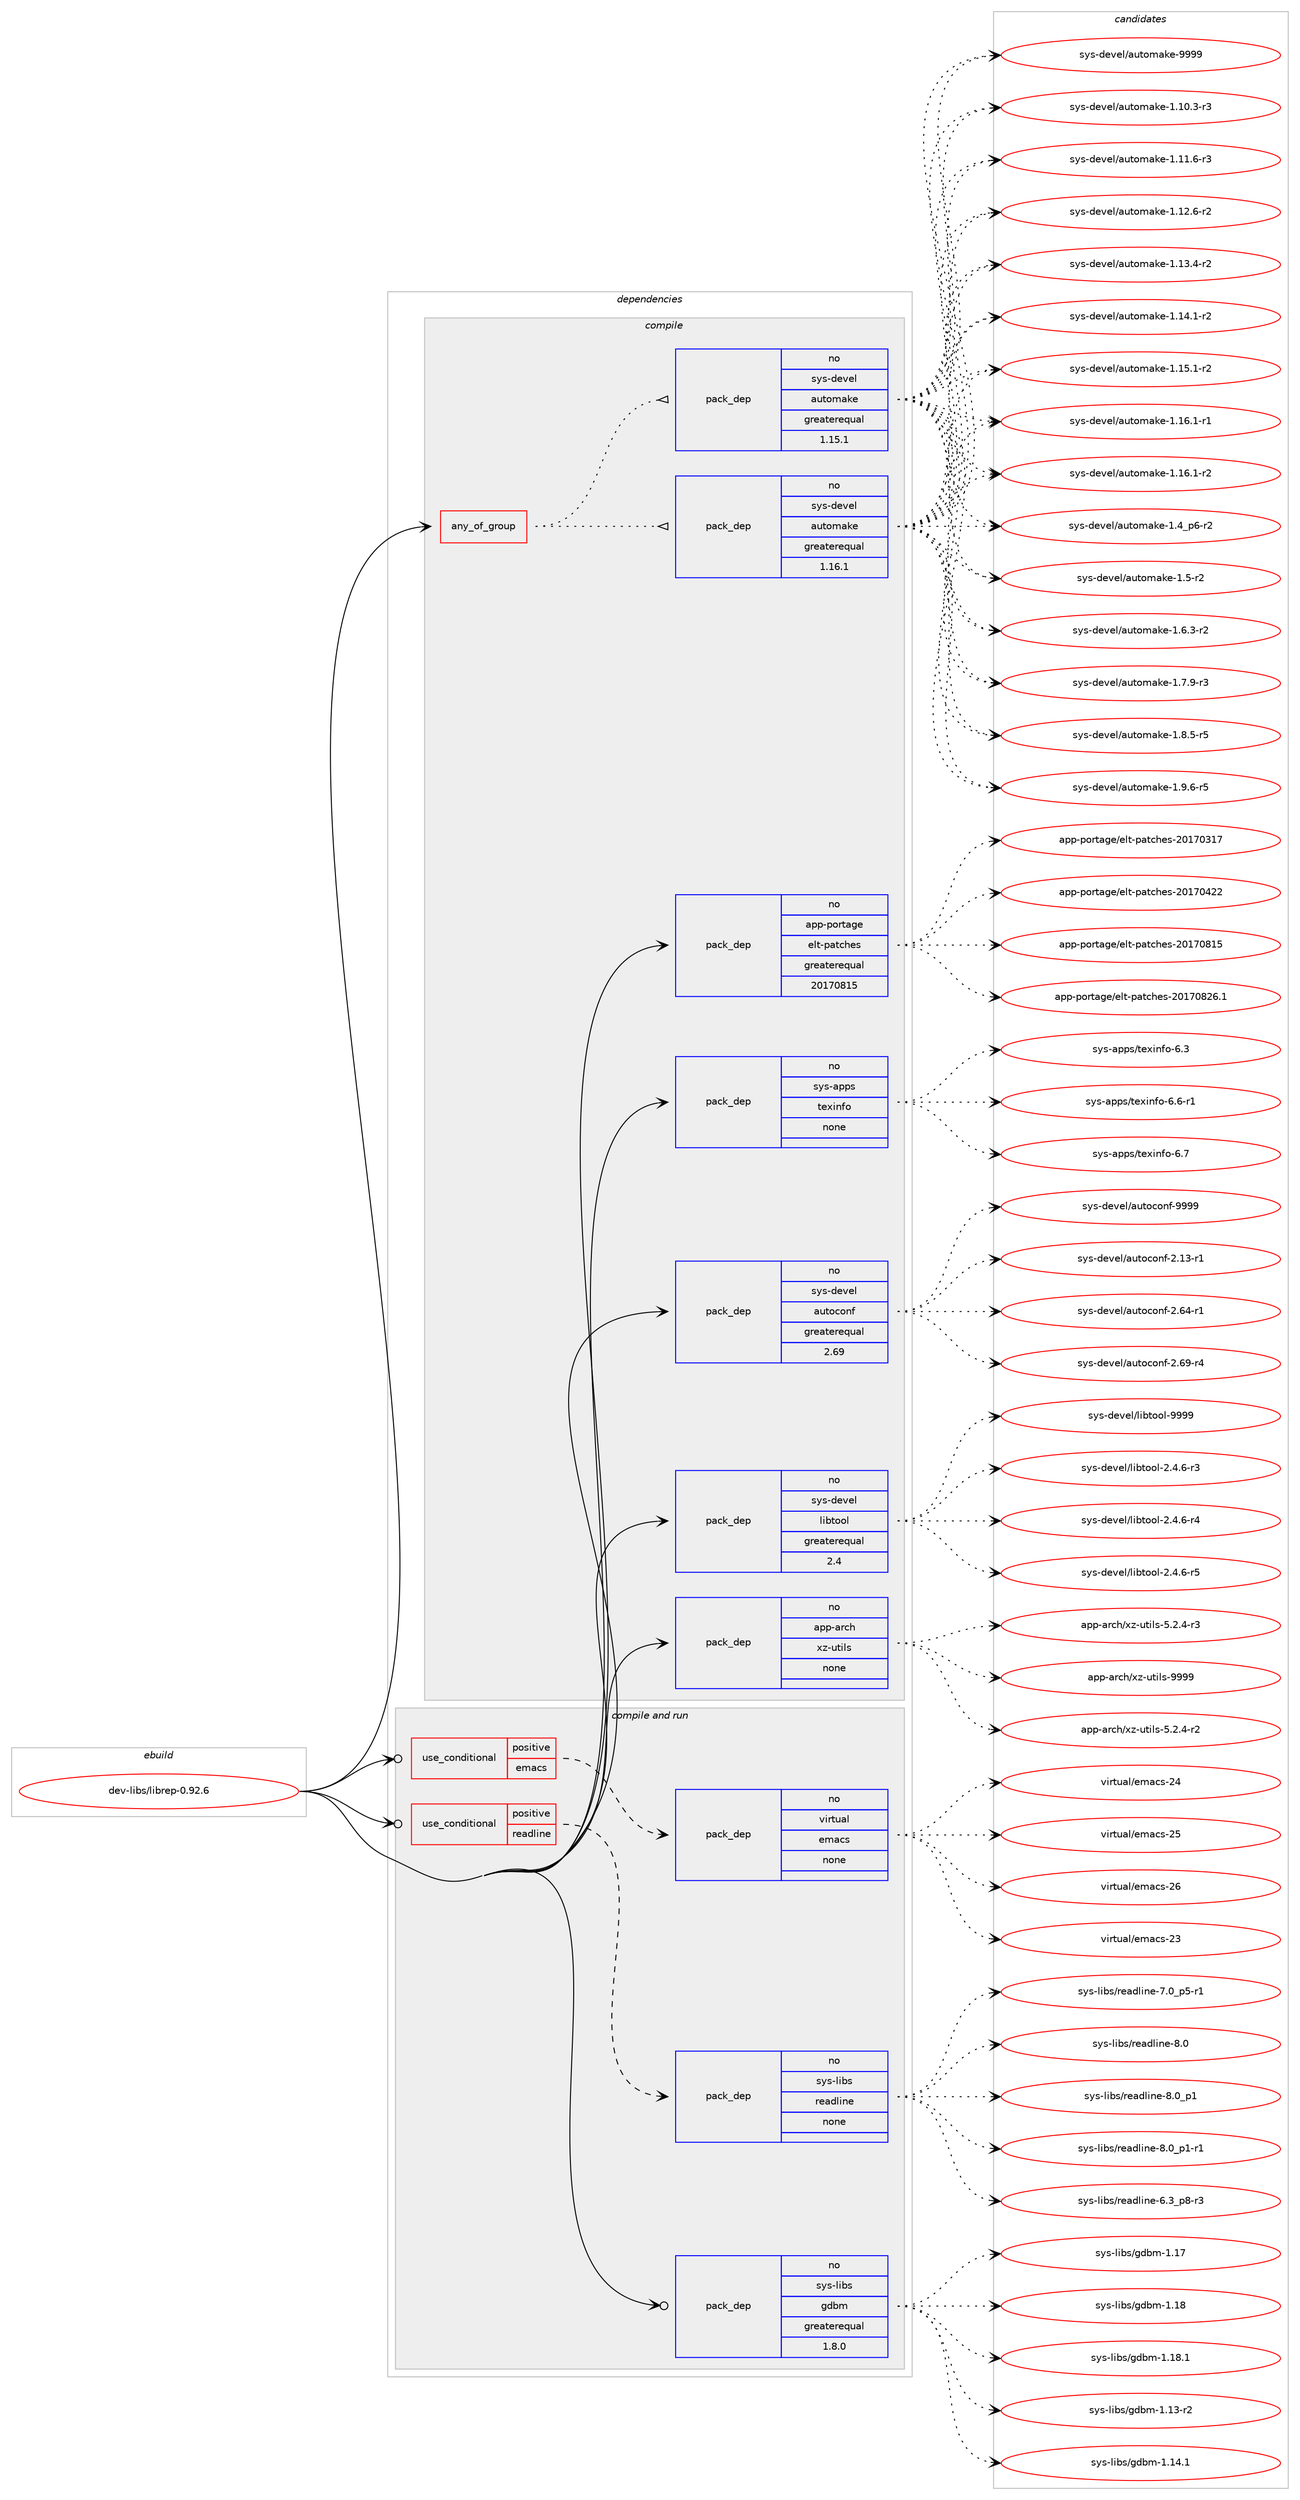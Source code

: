 digraph prolog {

# *************
# Graph options
# *************

newrank=true;
concentrate=true;
compound=true;
graph [rankdir=LR,fontname=Helvetica,fontsize=10,ranksep=1.5];#, ranksep=2.5, nodesep=0.2];
edge  [arrowhead=vee];
node  [fontname=Helvetica,fontsize=10];

# **********
# The ebuild
# **********

subgraph cluster_leftcol {
color=gray;
rank=same;
label=<<i>ebuild</i>>;
id [label="dev-libs/librep-0.92.6", color=red, width=4, href="../dev-libs/librep-0.92.6.svg"];
}

# ****************
# The dependencies
# ****************

subgraph cluster_midcol {
color=gray;
label=<<i>dependencies</i>>;
subgraph cluster_compile {
fillcolor="#eeeeee";
style=filled;
label=<<i>compile</i>>;
subgraph any11158 {
dependency566903 [label=<<TABLE BORDER="0" CELLBORDER="1" CELLSPACING="0" CELLPADDING="4"><TR><TD CELLPADDING="10">any_of_group</TD></TR></TABLE>>, shape=none, color=red];subgraph pack423344 {
dependency566904 [label=<<TABLE BORDER="0" CELLBORDER="1" CELLSPACING="0" CELLPADDING="4" WIDTH="220"><TR><TD ROWSPAN="6" CELLPADDING="30">pack_dep</TD></TR><TR><TD WIDTH="110">no</TD></TR><TR><TD>sys-devel</TD></TR><TR><TD>automake</TD></TR><TR><TD>greaterequal</TD></TR><TR><TD>1.16.1</TD></TR></TABLE>>, shape=none, color=blue];
}
dependency566903:e -> dependency566904:w [weight=20,style="dotted",arrowhead="oinv"];
subgraph pack423345 {
dependency566905 [label=<<TABLE BORDER="0" CELLBORDER="1" CELLSPACING="0" CELLPADDING="4" WIDTH="220"><TR><TD ROWSPAN="6" CELLPADDING="30">pack_dep</TD></TR><TR><TD WIDTH="110">no</TD></TR><TR><TD>sys-devel</TD></TR><TR><TD>automake</TD></TR><TR><TD>greaterequal</TD></TR><TR><TD>1.15.1</TD></TR></TABLE>>, shape=none, color=blue];
}
dependency566903:e -> dependency566905:w [weight=20,style="dotted",arrowhead="oinv"];
}
id:e -> dependency566903:w [weight=20,style="solid",arrowhead="vee"];
subgraph pack423346 {
dependency566906 [label=<<TABLE BORDER="0" CELLBORDER="1" CELLSPACING="0" CELLPADDING="4" WIDTH="220"><TR><TD ROWSPAN="6" CELLPADDING="30">pack_dep</TD></TR><TR><TD WIDTH="110">no</TD></TR><TR><TD>app-arch</TD></TR><TR><TD>xz-utils</TD></TR><TR><TD>none</TD></TR><TR><TD></TD></TR></TABLE>>, shape=none, color=blue];
}
id:e -> dependency566906:w [weight=20,style="solid",arrowhead="vee"];
subgraph pack423347 {
dependency566907 [label=<<TABLE BORDER="0" CELLBORDER="1" CELLSPACING="0" CELLPADDING="4" WIDTH="220"><TR><TD ROWSPAN="6" CELLPADDING="30">pack_dep</TD></TR><TR><TD WIDTH="110">no</TD></TR><TR><TD>app-portage</TD></TR><TR><TD>elt-patches</TD></TR><TR><TD>greaterequal</TD></TR><TR><TD>20170815</TD></TR></TABLE>>, shape=none, color=blue];
}
id:e -> dependency566907:w [weight=20,style="solid",arrowhead="vee"];
subgraph pack423348 {
dependency566908 [label=<<TABLE BORDER="0" CELLBORDER="1" CELLSPACING="0" CELLPADDING="4" WIDTH="220"><TR><TD ROWSPAN="6" CELLPADDING="30">pack_dep</TD></TR><TR><TD WIDTH="110">no</TD></TR><TR><TD>sys-apps</TD></TR><TR><TD>texinfo</TD></TR><TR><TD>none</TD></TR><TR><TD></TD></TR></TABLE>>, shape=none, color=blue];
}
id:e -> dependency566908:w [weight=20,style="solid",arrowhead="vee"];
subgraph pack423349 {
dependency566909 [label=<<TABLE BORDER="0" CELLBORDER="1" CELLSPACING="0" CELLPADDING="4" WIDTH="220"><TR><TD ROWSPAN="6" CELLPADDING="30">pack_dep</TD></TR><TR><TD WIDTH="110">no</TD></TR><TR><TD>sys-devel</TD></TR><TR><TD>autoconf</TD></TR><TR><TD>greaterequal</TD></TR><TR><TD>2.69</TD></TR></TABLE>>, shape=none, color=blue];
}
id:e -> dependency566909:w [weight=20,style="solid",arrowhead="vee"];
subgraph pack423350 {
dependency566910 [label=<<TABLE BORDER="0" CELLBORDER="1" CELLSPACING="0" CELLPADDING="4" WIDTH="220"><TR><TD ROWSPAN="6" CELLPADDING="30">pack_dep</TD></TR><TR><TD WIDTH="110">no</TD></TR><TR><TD>sys-devel</TD></TR><TR><TD>libtool</TD></TR><TR><TD>greaterequal</TD></TR><TR><TD>2.4</TD></TR></TABLE>>, shape=none, color=blue];
}
id:e -> dependency566910:w [weight=20,style="solid",arrowhead="vee"];
}
subgraph cluster_compileandrun {
fillcolor="#eeeeee";
style=filled;
label=<<i>compile and run</i>>;
subgraph cond132044 {
dependency566911 [label=<<TABLE BORDER="0" CELLBORDER="1" CELLSPACING="0" CELLPADDING="4"><TR><TD ROWSPAN="3" CELLPADDING="10">use_conditional</TD></TR><TR><TD>positive</TD></TR><TR><TD>emacs</TD></TR></TABLE>>, shape=none, color=red];
subgraph pack423351 {
dependency566912 [label=<<TABLE BORDER="0" CELLBORDER="1" CELLSPACING="0" CELLPADDING="4" WIDTH="220"><TR><TD ROWSPAN="6" CELLPADDING="30">pack_dep</TD></TR><TR><TD WIDTH="110">no</TD></TR><TR><TD>virtual</TD></TR><TR><TD>emacs</TD></TR><TR><TD>none</TD></TR><TR><TD></TD></TR></TABLE>>, shape=none, color=blue];
}
dependency566911:e -> dependency566912:w [weight=20,style="dashed",arrowhead="vee"];
}
id:e -> dependency566911:w [weight=20,style="solid",arrowhead="odotvee"];
subgraph cond132045 {
dependency566913 [label=<<TABLE BORDER="0" CELLBORDER="1" CELLSPACING="0" CELLPADDING="4"><TR><TD ROWSPAN="3" CELLPADDING="10">use_conditional</TD></TR><TR><TD>positive</TD></TR><TR><TD>readline</TD></TR></TABLE>>, shape=none, color=red];
subgraph pack423352 {
dependency566914 [label=<<TABLE BORDER="0" CELLBORDER="1" CELLSPACING="0" CELLPADDING="4" WIDTH="220"><TR><TD ROWSPAN="6" CELLPADDING="30">pack_dep</TD></TR><TR><TD WIDTH="110">no</TD></TR><TR><TD>sys-libs</TD></TR><TR><TD>readline</TD></TR><TR><TD>none</TD></TR><TR><TD></TD></TR></TABLE>>, shape=none, color=blue];
}
dependency566913:e -> dependency566914:w [weight=20,style="dashed",arrowhead="vee"];
}
id:e -> dependency566913:w [weight=20,style="solid",arrowhead="odotvee"];
subgraph pack423353 {
dependency566915 [label=<<TABLE BORDER="0" CELLBORDER="1" CELLSPACING="0" CELLPADDING="4" WIDTH="220"><TR><TD ROWSPAN="6" CELLPADDING="30">pack_dep</TD></TR><TR><TD WIDTH="110">no</TD></TR><TR><TD>sys-libs</TD></TR><TR><TD>gdbm</TD></TR><TR><TD>greaterequal</TD></TR><TR><TD>1.8.0</TD></TR></TABLE>>, shape=none, color=blue];
}
id:e -> dependency566915:w [weight=20,style="solid",arrowhead="odotvee"];
}
subgraph cluster_run {
fillcolor="#eeeeee";
style=filled;
label=<<i>run</i>>;
}
}

# **************
# The candidates
# **************

subgraph cluster_choices {
rank=same;
color=gray;
label=<<i>candidates</i>>;

subgraph choice423344 {
color=black;
nodesep=1;
choice11512111545100101118101108479711711611110997107101454946494846514511451 [label="sys-devel/automake-1.10.3-r3", color=red, width=4,href="../sys-devel/automake-1.10.3-r3.svg"];
choice11512111545100101118101108479711711611110997107101454946494946544511451 [label="sys-devel/automake-1.11.6-r3", color=red, width=4,href="../sys-devel/automake-1.11.6-r3.svg"];
choice11512111545100101118101108479711711611110997107101454946495046544511450 [label="sys-devel/automake-1.12.6-r2", color=red, width=4,href="../sys-devel/automake-1.12.6-r2.svg"];
choice11512111545100101118101108479711711611110997107101454946495146524511450 [label="sys-devel/automake-1.13.4-r2", color=red, width=4,href="../sys-devel/automake-1.13.4-r2.svg"];
choice11512111545100101118101108479711711611110997107101454946495246494511450 [label="sys-devel/automake-1.14.1-r2", color=red, width=4,href="../sys-devel/automake-1.14.1-r2.svg"];
choice11512111545100101118101108479711711611110997107101454946495346494511450 [label="sys-devel/automake-1.15.1-r2", color=red, width=4,href="../sys-devel/automake-1.15.1-r2.svg"];
choice11512111545100101118101108479711711611110997107101454946495446494511449 [label="sys-devel/automake-1.16.1-r1", color=red, width=4,href="../sys-devel/automake-1.16.1-r1.svg"];
choice11512111545100101118101108479711711611110997107101454946495446494511450 [label="sys-devel/automake-1.16.1-r2", color=red, width=4,href="../sys-devel/automake-1.16.1-r2.svg"];
choice115121115451001011181011084797117116111109971071014549465295112544511450 [label="sys-devel/automake-1.4_p6-r2", color=red, width=4,href="../sys-devel/automake-1.4_p6-r2.svg"];
choice11512111545100101118101108479711711611110997107101454946534511450 [label="sys-devel/automake-1.5-r2", color=red, width=4,href="../sys-devel/automake-1.5-r2.svg"];
choice115121115451001011181011084797117116111109971071014549465446514511450 [label="sys-devel/automake-1.6.3-r2", color=red, width=4,href="../sys-devel/automake-1.6.3-r2.svg"];
choice115121115451001011181011084797117116111109971071014549465546574511451 [label="sys-devel/automake-1.7.9-r3", color=red, width=4,href="../sys-devel/automake-1.7.9-r3.svg"];
choice115121115451001011181011084797117116111109971071014549465646534511453 [label="sys-devel/automake-1.8.5-r5", color=red, width=4,href="../sys-devel/automake-1.8.5-r5.svg"];
choice115121115451001011181011084797117116111109971071014549465746544511453 [label="sys-devel/automake-1.9.6-r5", color=red, width=4,href="../sys-devel/automake-1.9.6-r5.svg"];
choice115121115451001011181011084797117116111109971071014557575757 [label="sys-devel/automake-9999", color=red, width=4,href="../sys-devel/automake-9999.svg"];
dependency566904:e -> choice11512111545100101118101108479711711611110997107101454946494846514511451:w [style=dotted,weight="100"];
dependency566904:e -> choice11512111545100101118101108479711711611110997107101454946494946544511451:w [style=dotted,weight="100"];
dependency566904:e -> choice11512111545100101118101108479711711611110997107101454946495046544511450:w [style=dotted,weight="100"];
dependency566904:e -> choice11512111545100101118101108479711711611110997107101454946495146524511450:w [style=dotted,weight="100"];
dependency566904:e -> choice11512111545100101118101108479711711611110997107101454946495246494511450:w [style=dotted,weight="100"];
dependency566904:e -> choice11512111545100101118101108479711711611110997107101454946495346494511450:w [style=dotted,weight="100"];
dependency566904:e -> choice11512111545100101118101108479711711611110997107101454946495446494511449:w [style=dotted,weight="100"];
dependency566904:e -> choice11512111545100101118101108479711711611110997107101454946495446494511450:w [style=dotted,weight="100"];
dependency566904:e -> choice115121115451001011181011084797117116111109971071014549465295112544511450:w [style=dotted,weight="100"];
dependency566904:e -> choice11512111545100101118101108479711711611110997107101454946534511450:w [style=dotted,weight="100"];
dependency566904:e -> choice115121115451001011181011084797117116111109971071014549465446514511450:w [style=dotted,weight="100"];
dependency566904:e -> choice115121115451001011181011084797117116111109971071014549465546574511451:w [style=dotted,weight="100"];
dependency566904:e -> choice115121115451001011181011084797117116111109971071014549465646534511453:w [style=dotted,weight="100"];
dependency566904:e -> choice115121115451001011181011084797117116111109971071014549465746544511453:w [style=dotted,weight="100"];
dependency566904:e -> choice115121115451001011181011084797117116111109971071014557575757:w [style=dotted,weight="100"];
}
subgraph choice423345 {
color=black;
nodesep=1;
choice11512111545100101118101108479711711611110997107101454946494846514511451 [label="sys-devel/automake-1.10.3-r3", color=red, width=4,href="../sys-devel/automake-1.10.3-r3.svg"];
choice11512111545100101118101108479711711611110997107101454946494946544511451 [label="sys-devel/automake-1.11.6-r3", color=red, width=4,href="../sys-devel/automake-1.11.6-r3.svg"];
choice11512111545100101118101108479711711611110997107101454946495046544511450 [label="sys-devel/automake-1.12.6-r2", color=red, width=4,href="../sys-devel/automake-1.12.6-r2.svg"];
choice11512111545100101118101108479711711611110997107101454946495146524511450 [label="sys-devel/automake-1.13.4-r2", color=red, width=4,href="../sys-devel/automake-1.13.4-r2.svg"];
choice11512111545100101118101108479711711611110997107101454946495246494511450 [label="sys-devel/automake-1.14.1-r2", color=red, width=4,href="../sys-devel/automake-1.14.1-r2.svg"];
choice11512111545100101118101108479711711611110997107101454946495346494511450 [label="sys-devel/automake-1.15.1-r2", color=red, width=4,href="../sys-devel/automake-1.15.1-r2.svg"];
choice11512111545100101118101108479711711611110997107101454946495446494511449 [label="sys-devel/automake-1.16.1-r1", color=red, width=4,href="../sys-devel/automake-1.16.1-r1.svg"];
choice11512111545100101118101108479711711611110997107101454946495446494511450 [label="sys-devel/automake-1.16.1-r2", color=red, width=4,href="../sys-devel/automake-1.16.1-r2.svg"];
choice115121115451001011181011084797117116111109971071014549465295112544511450 [label="sys-devel/automake-1.4_p6-r2", color=red, width=4,href="../sys-devel/automake-1.4_p6-r2.svg"];
choice11512111545100101118101108479711711611110997107101454946534511450 [label="sys-devel/automake-1.5-r2", color=red, width=4,href="../sys-devel/automake-1.5-r2.svg"];
choice115121115451001011181011084797117116111109971071014549465446514511450 [label="sys-devel/automake-1.6.3-r2", color=red, width=4,href="../sys-devel/automake-1.6.3-r2.svg"];
choice115121115451001011181011084797117116111109971071014549465546574511451 [label="sys-devel/automake-1.7.9-r3", color=red, width=4,href="../sys-devel/automake-1.7.9-r3.svg"];
choice115121115451001011181011084797117116111109971071014549465646534511453 [label="sys-devel/automake-1.8.5-r5", color=red, width=4,href="../sys-devel/automake-1.8.5-r5.svg"];
choice115121115451001011181011084797117116111109971071014549465746544511453 [label="sys-devel/automake-1.9.6-r5", color=red, width=4,href="../sys-devel/automake-1.9.6-r5.svg"];
choice115121115451001011181011084797117116111109971071014557575757 [label="sys-devel/automake-9999", color=red, width=4,href="../sys-devel/automake-9999.svg"];
dependency566905:e -> choice11512111545100101118101108479711711611110997107101454946494846514511451:w [style=dotted,weight="100"];
dependency566905:e -> choice11512111545100101118101108479711711611110997107101454946494946544511451:w [style=dotted,weight="100"];
dependency566905:e -> choice11512111545100101118101108479711711611110997107101454946495046544511450:w [style=dotted,weight="100"];
dependency566905:e -> choice11512111545100101118101108479711711611110997107101454946495146524511450:w [style=dotted,weight="100"];
dependency566905:e -> choice11512111545100101118101108479711711611110997107101454946495246494511450:w [style=dotted,weight="100"];
dependency566905:e -> choice11512111545100101118101108479711711611110997107101454946495346494511450:w [style=dotted,weight="100"];
dependency566905:e -> choice11512111545100101118101108479711711611110997107101454946495446494511449:w [style=dotted,weight="100"];
dependency566905:e -> choice11512111545100101118101108479711711611110997107101454946495446494511450:w [style=dotted,weight="100"];
dependency566905:e -> choice115121115451001011181011084797117116111109971071014549465295112544511450:w [style=dotted,weight="100"];
dependency566905:e -> choice11512111545100101118101108479711711611110997107101454946534511450:w [style=dotted,weight="100"];
dependency566905:e -> choice115121115451001011181011084797117116111109971071014549465446514511450:w [style=dotted,weight="100"];
dependency566905:e -> choice115121115451001011181011084797117116111109971071014549465546574511451:w [style=dotted,weight="100"];
dependency566905:e -> choice115121115451001011181011084797117116111109971071014549465646534511453:w [style=dotted,weight="100"];
dependency566905:e -> choice115121115451001011181011084797117116111109971071014549465746544511453:w [style=dotted,weight="100"];
dependency566905:e -> choice115121115451001011181011084797117116111109971071014557575757:w [style=dotted,weight="100"];
}
subgraph choice423346 {
color=black;
nodesep=1;
choice9711211245971149910447120122451171161051081154553465046524511450 [label="app-arch/xz-utils-5.2.4-r2", color=red, width=4,href="../app-arch/xz-utils-5.2.4-r2.svg"];
choice9711211245971149910447120122451171161051081154553465046524511451 [label="app-arch/xz-utils-5.2.4-r3", color=red, width=4,href="../app-arch/xz-utils-5.2.4-r3.svg"];
choice9711211245971149910447120122451171161051081154557575757 [label="app-arch/xz-utils-9999", color=red, width=4,href="../app-arch/xz-utils-9999.svg"];
dependency566906:e -> choice9711211245971149910447120122451171161051081154553465046524511450:w [style=dotted,weight="100"];
dependency566906:e -> choice9711211245971149910447120122451171161051081154553465046524511451:w [style=dotted,weight="100"];
dependency566906:e -> choice9711211245971149910447120122451171161051081154557575757:w [style=dotted,weight="100"];
}
subgraph choice423347 {
color=black;
nodesep=1;
choice97112112451121111141169710310147101108116451129711699104101115455048495548514955 [label="app-portage/elt-patches-20170317", color=red, width=4,href="../app-portage/elt-patches-20170317.svg"];
choice97112112451121111141169710310147101108116451129711699104101115455048495548525050 [label="app-portage/elt-patches-20170422", color=red, width=4,href="../app-portage/elt-patches-20170422.svg"];
choice97112112451121111141169710310147101108116451129711699104101115455048495548564953 [label="app-portage/elt-patches-20170815", color=red, width=4,href="../app-portage/elt-patches-20170815.svg"];
choice971121124511211111411697103101471011081164511297116991041011154550484955485650544649 [label="app-portage/elt-patches-20170826.1", color=red, width=4,href="../app-portage/elt-patches-20170826.1.svg"];
dependency566907:e -> choice97112112451121111141169710310147101108116451129711699104101115455048495548514955:w [style=dotted,weight="100"];
dependency566907:e -> choice97112112451121111141169710310147101108116451129711699104101115455048495548525050:w [style=dotted,weight="100"];
dependency566907:e -> choice97112112451121111141169710310147101108116451129711699104101115455048495548564953:w [style=dotted,weight="100"];
dependency566907:e -> choice971121124511211111411697103101471011081164511297116991041011154550484955485650544649:w [style=dotted,weight="100"];
}
subgraph choice423348 {
color=black;
nodesep=1;
choice11512111545971121121154711610112010511010211145544651 [label="sys-apps/texinfo-6.3", color=red, width=4,href="../sys-apps/texinfo-6.3.svg"];
choice115121115459711211211547116101120105110102111455446544511449 [label="sys-apps/texinfo-6.6-r1", color=red, width=4,href="../sys-apps/texinfo-6.6-r1.svg"];
choice11512111545971121121154711610112010511010211145544655 [label="sys-apps/texinfo-6.7", color=red, width=4,href="../sys-apps/texinfo-6.7.svg"];
dependency566908:e -> choice11512111545971121121154711610112010511010211145544651:w [style=dotted,weight="100"];
dependency566908:e -> choice115121115459711211211547116101120105110102111455446544511449:w [style=dotted,weight="100"];
dependency566908:e -> choice11512111545971121121154711610112010511010211145544655:w [style=dotted,weight="100"];
}
subgraph choice423349 {
color=black;
nodesep=1;
choice1151211154510010111810110847971171161119911111010245504649514511449 [label="sys-devel/autoconf-2.13-r1", color=red, width=4,href="../sys-devel/autoconf-2.13-r1.svg"];
choice1151211154510010111810110847971171161119911111010245504654524511449 [label="sys-devel/autoconf-2.64-r1", color=red, width=4,href="../sys-devel/autoconf-2.64-r1.svg"];
choice1151211154510010111810110847971171161119911111010245504654574511452 [label="sys-devel/autoconf-2.69-r4", color=red, width=4,href="../sys-devel/autoconf-2.69-r4.svg"];
choice115121115451001011181011084797117116111991111101024557575757 [label="sys-devel/autoconf-9999", color=red, width=4,href="../sys-devel/autoconf-9999.svg"];
dependency566909:e -> choice1151211154510010111810110847971171161119911111010245504649514511449:w [style=dotted,weight="100"];
dependency566909:e -> choice1151211154510010111810110847971171161119911111010245504654524511449:w [style=dotted,weight="100"];
dependency566909:e -> choice1151211154510010111810110847971171161119911111010245504654574511452:w [style=dotted,weight="100"];
dependency566909:e -> choice115121115451001011181011084797117116111991111101024557575757:w [style=dotted,weight="100"];
}
subgraph choice423350 {
color=black;
nodesep=1;
choice1151211154510010111810110847108105981161111111084550465246544511451 [label="sys-devel/libtool-2.4.6-r3", color=red, width=4,href="../sys-devel/libtool-2.4.6-r3.svg"];
choice1151211154510010111810110847108105981161111111084550465246544511452 [label="sys-devel/libtool-2.4.6-r4", color=red, width=4,href="../sys-devel/libtool-2.4.6-r4.svg"];
choice1151211154510010111810110847108105981161111111084550465246544511453 [label="sys-devel/libtool-2.4.6-r5", color=red, width=4,href="../sys-devel/libtool-2.4.6-r5.svg"];
choice1151211154510010111810110847108105981161111111084557575757 [label="sys-devel/libtool-9999", color=red, width=4,href="../sys-devel/libtool-9999.svg"];
dependency566910:e -> choice1151211154510010111810110847108105981161111111084550465246544511451:w [style=dotted,weight="100"];
dependency566910:e -> choice1151211154510010111810110847108105981161111111084550465246544511452:w [style=dotted,weight="100"];
dependency566910:e -> choice1151211154510010111810110847108105981161111111084550465246544511453:w [style=dotted,weight="100"];
dependency566910:e -> choice1151211154510010111810110847108105981161111111084557575757:w [style=dotted,weight="100"];
}
subgraph choice423351 {
color=black;
nodesep=1;
choice11810511411611797108471011099799115455051 [label="virtual/emacs-23", color=red, width=4,href="../virtual/emacs-23.svg"];
choice11810511411611797108471011099799115455052 [label="virtual/emacs-24", color=red, width=4,href="../virtual/emacs-24.svg"];
choice11810511411611797108471011099799115455053 [label="virtual/emacs-25", color=red, width=4,href="../virtual/emacs-25.svg"];
choice11810511411611797108471011099799115455054 [label="virtual/emacs-26", color=red, width=4,href="../virtual/emacs-26.svg"];
dependency566912:e -> choice11810511411611797108471011099799115455051:w [style=dotted,weight="100"];
dependency566912:e -> choice11810511411611797108471011099799115455052:w [style=dotted,weight="100"];
dependency566912:e -> choice11810511411611797108471011099799115455053:w [style=dotted,weight="100"];
dependency566912:e -> choice11810511411611797108471011099799115455054:w [style=dotted,weight="100"];
}
subgraph choice423352 {
color=black;
nodesep=1;
choice115121115451081059811547114101971001081051101014554465195112564511451 [label="sys-libs/readline-6.3_p8-r3", color=red, width=4,href="../sys-libs/readline-6.3_p8-r3.svg"];
choice115121115451081059811547114101971001081051101014555464895112534511449 [label="sys-libs/readline-7.0_p5-r1", color=red, width=4,href="../sys-libs/readline-7.0_p5-r1.svg"];
choice1151211154510810598115471141019710010810511010145564648 [label="sys-libs/readline-8.0", color=red, width=4,href="../sys-libs/readline-8.0.svg"];
choice11512111545108105981154711410197100108105110101455646489511249 [label="sys-libs/readline-8.0_p1", color=red, width=4,href="../sys-libs/readline-8.0_p1.svg"];
choice115121115451081059811547114101971001081051101014556464895112494511449 [label="sys-libs/readline-8.0_p1-r1", color=red, width=4,href="../sys-libs/readline-8.0_p1-r1.svg"];
dependency566914:e -> choice115121115451081059811547114101971001081051101014554465195112564511451:w [style=dotted,weight="100"];
dependency566914:e -> choice115121115451081059811547114101971001081051101014555464895112534511449:w [style=dotted,weight="100"];
dependency566914:e -> choice1151211154510810598115471141019710010810511010145564648:w [style=dotted,weight="100"];
dependency566914:e -> choice11512111545108105981154711410197100108105110101455646489511249:w [style=dotted,weight="100"];
dependency566914:e -> choice115121115451081059811547114101971001081051101014556464895112494511449:w [style=dotted,weight="100"];
}
subgraph choice423353 {
color=black;
nodesep=1;
choice1151211154510810598115471031009810945494649514511450 [label="sys-libs/gdbm-1.13-r2", color=red, width=4,href="../sys-libs/gdbm-1.13-r2.svg"];
choice1151211154510810598115471031009810945494649524649 [label="sys-libs/gdbm-1.14.1", color=red, width=4,href="../sys-libs/gdbm-1.14.1.svg"];
choice115121115451081059811547103100981094549464955 [label="sys-libs/gdbm-1.17", color=red, width=4,href="../sys-libs/gdbm-1.17.svg"];
choice115121115451081059811547103100981094549464956 [label="sys-libs/gdbm-1.18", color=red, width=4,href="../sys-libs/gdbm-1.18.svg"];
choice1151211154510810598115471031009810945494649564649 [label="sys-libs/gdbm-1.18.1", color=red, width=4,href="../sys-libs/gdbm-1.18.1.svg"];
dependency566915:e -> choice1151211154510810598115471031009810945494649514511450:w [style=dotted,weight="100"];
dependency566915:e -> choice1151211154510810598115471031009810945494649524649:w [style=dotted,weight="100"];
dependency566915:e -> choice115121115451081059811547103100981094549464955:w [style=dotted,weight="100"];
dependency566915:e -> choice115121115451081059811547103100981094549464956:w [style=dotted,weight="100"];
dependency566915:e -> choice1151211154510810598115471031009810945494649564649:w [style=dotted,weight="100"];
}
}

}
